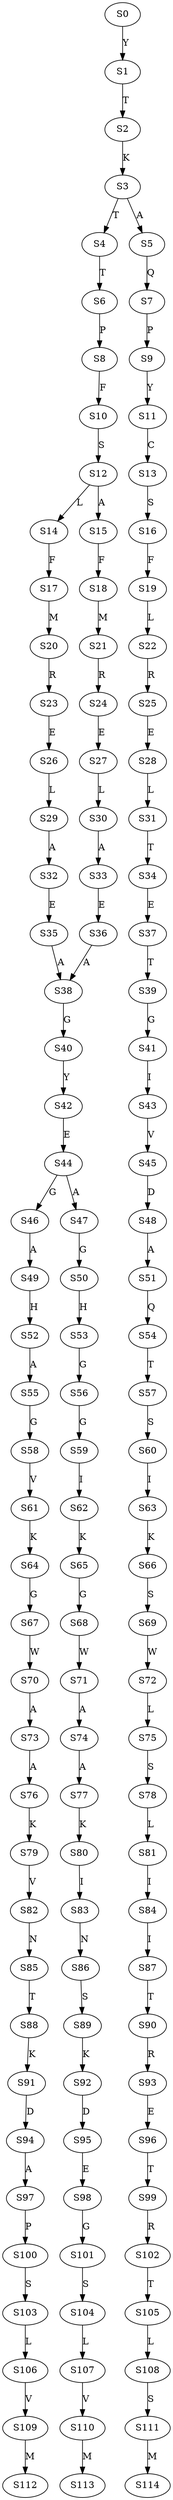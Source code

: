 strict digraph  {
	S0 -> S1 [ label = Y ];
	S1 -> S2 [ label = T ];
	S2 -> S3 [ label = K ];
	S3 -> S4 [ label = T ];
	S3 -> S5 [ label = A ];
	S4 -> S6 [ label = T ];
	S5 -> S7 [ label = Q ];
	S6 -> S8 [ label = P ];
	S7 -> S9 [ label = P ];
	S8 -> S10 [ label = F ];
	S9 -> S11 [ label = Y ];
	S10 -> S12 [ label = S ];
	S11 -> S13 [ label = C ];
	S12 -> S14 [ label = L ];
	S12 -> S15 [ label = A ];
	S13 -> S16 [ label = S ];
	S14 -> S17 [ label = F ];
	S15 -> S18 [ label = F ];
	S16 -> S19 [ label = F ];
	S17 -> S20 [ label = M ];
	S18 -> S21 [ label = M ];
	S19 -> S22 [ label = L ];
	S20 -> S23 [ label = R ];
	S21 -> S24 [ label = R ];
	S22 -> S25 [ label = R ];
	S23 -> S26 [ label = E ];
	S24 -> S27 [ label = E ];
	S25 -> S28 [ label = E ];
	S26 -> S29 [ label = L ];
	S27 -> S30 [ label = L ];
	S28 -> S31 [ label = L ];
	S29 -> S32 [ label = A ];
	S30 -> S33 [ label = A ];
	S31 -> S34 [ label = T ];
	S32 -> S35 [ label = E ];
	S33 -> S36 [ label = E ];
	S34 -> S37 [ label = E ];
	S35 -> S38 [ label = A ];
	S36 -> S38 [ label = A ];
	S37 -> S39 [ label = T ];
	S38 -> S40 [ label = G ];
	S39 -> S41 [ label = G ];
	S40 -> S42 [ label = Y ];
	S41 -> S43 [ label = I ];
	S42 -> S44 [ label = E ];
	S43 -> S45 [ label = V ];
	S44 -> S46 [ label = G ];
	S44 -> S47 [ label = A ];
	S45 -> S48 [ label = D ];
	S46 -> S49 [ label = A ];
	S47 -> S50 [ label = G ];
	S48 -> S51 [ label = A ];
	S49 -> S52 [ label = H ];
	S50 -> S53 [ label = H ];
	S51 -> S54 [ label = Q ];
	S52 -> S55 [ label = A ];
	S53 -> S56 [ label = G ];
	S54 -> S57 [ label = T ];
	S55 -> S58 [ label = G ];
	S56 -> S59 [ label = G ];
	S57 -> S60 [ label = S ];
	S58 -> S61 [ label = V ];
	S59 -> S62 [ label = I ];
	S60 -> S63 [ label = I ];
	S61 -> S64 [ label = K ];
	S62 -> S65 [ label = K ];
	S63 -> S66 [ label = K ];
	S64 -> S67 [ label = G ];
	S65 -> S68 [ label = G ];
	S66 -> S69 [ label = S ];
	S67 -> S70 [ label = W ];
	S68 -> S71 [ label = W ];
	S69 -> S72 [ label = W ];
	S70 -> S73 [ label = A ];
	S71 -> S74 [ label = A ];
	S72 -> S75 [ label = L ];
	S73 -> S76 [ label = A ];
	S74 -> S77 [ label = A ];
	S75 -> S78 [ label = S ];
	S76 -> S79 [ label = K ];
	S77 -> S80 [ label = K ];
	S78 -> S81 [ label = L ];
	S79 -> S82 [ label = V ];
	S80 -> S83 [ label = I ];
	S81 -> S84 [ label = I ];
	S82 -> S85 [ label = N ];
	S83 -> S86 [ label = N ];
	S84 -> S87 [ label = I ];
	S85 -> S88 [ label = T ];
	S86 -> S89 [ label = S ];
	S87 -> S90 [ label = T ];
	S88 -> S91 [ label = K ];
	S89 -> S92 [ label = K ];
	S90 -> S93 [ label = R ];
	S91 -> S94 [ label = D ];
	S92 -> S95 [ label = D ];
	S93 -> S96 [ label = E ];
	S94 -> S97 [ label = A ];
	S95 -> S98 [ label = E ];
	S96 -> S99 [ label = T ];
	S97 -> S100 [ label = P ];
	S98 -> S101 [ label = G ];
	S99 -> S102 [ label = R ];
	S100 -> S103 [ label = S ];
	S101 -> S104 [ label = S ];
	S102 -> S105 [ label = T ];
	S103 -> S106 [ label = L ];
	S104 -> S107 [ label = L ];
	S105 -> S108 [ label = L ];
	S106 -> S109 [ label = V ];
	S107 -> S110 [ label = V ];
	S108 -> S111 [ label = S ];
	S109 -> S112 [ label = M ];
	S110 -> S113 [ label = M ];
	S111 -> S114 [ label = M ];
}
